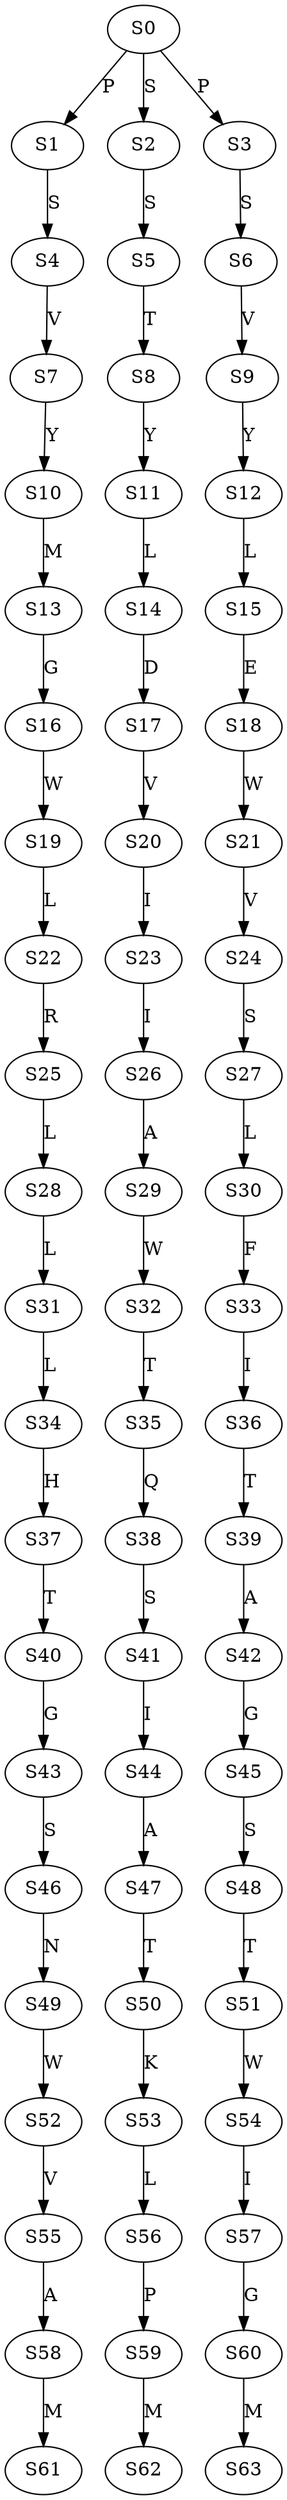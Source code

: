 strict digraph  {
	S0 -> S1 [ label = P ];
	S0 -> S2 [ label = S ];
	S0 -> S3 [ label = P ];
	S1 -> S4 [ label = S ];
	S2 -> S5 [ label = S ];
	S3 -> S6 [ label = S ];
	S4 -> S7 [ label = V ];
	S5 -> S8 [ label = T ];
	S6 -> S9 [ label = V ];
	S7 -> S10 [ label = Y ];
	S8 -> S11 [ label = Y ];
	S9 -> S12 [ label = Y ];
	S10 -> S13 [ label = M ];
	S11 -> S14 [ label = L ];
	S12 -> S15 [ label = L ];
	S13 -> S16 [ label = G ];
	S14 -> S17 [ label = D ];
	S15 -> S18 [ label = E ];
	S16 -> S19 [ label = W ];
	S17 -> S20 [ label = V ];
	S18 -> S21 [ label = W ];
	S19 -> S22 [ label = L ];
	S20 -> S23 [ label = I ];
	S21 -> S24 [ label = V ];
	S22 -> S25 [ label = R ];
	S23 -> S26 [ label = I ];
	S24 -> S27 [ label = S ];
	S25 -> S28 [ label = L ];
	S26 -> S29 [ label = A ];
	S27 -> S30 [ label = L ];
	S28 -> S31 [ label = L ];
	S29 -> S32 [ label = W ];
	S30 -> S33 [ label = F ];
	S31 -> S34 [ label = L ];
	S32 -> S35 [ label = T ];
	S33 -> S36 [ label = I ];
	S34 -> S37 [ label = H ];
	S35 -> S38 [ label = Q ];
	S36 -> S39 [ label = T ];
	S37 -> S40 [ label = T ];
	S38 -> S41 [ label = S ];
	S39 -> S42 [ label = A ];
	S40 -> S43 [ label = G ];
	S41 -> S44 [ label = I ];
	S42 -> S45 [ label = G ];
	S43 -> S46 [ label = S ];
	S44 -> S47 [ label = A ];
	S45 -> S48 [ label = S ];
	S46 -> S49 [ label = N ];
	S47 -> S50 [ label = T ];
	S48 -> S51 [ label = T ];
	S49 -> S52 [ label = W ];
	S50 -> S53 [ label = K ];
	S51 -> S54 [ label = W ];
	S52 -> S55 [ label = V ];
	S53 -> S56 [ label = L ];
	S54 -> S57 [ label = I ];
	S55 -> S58 [ label = A ];
	S56 -> S59 [ label = P ];
	S57 -> S60 [ label = G ];
	S58 -> S61 [ label = M ];
	S59 -> S62 [ label = M ];
	S60 -> S63 [ label = M ];
}
